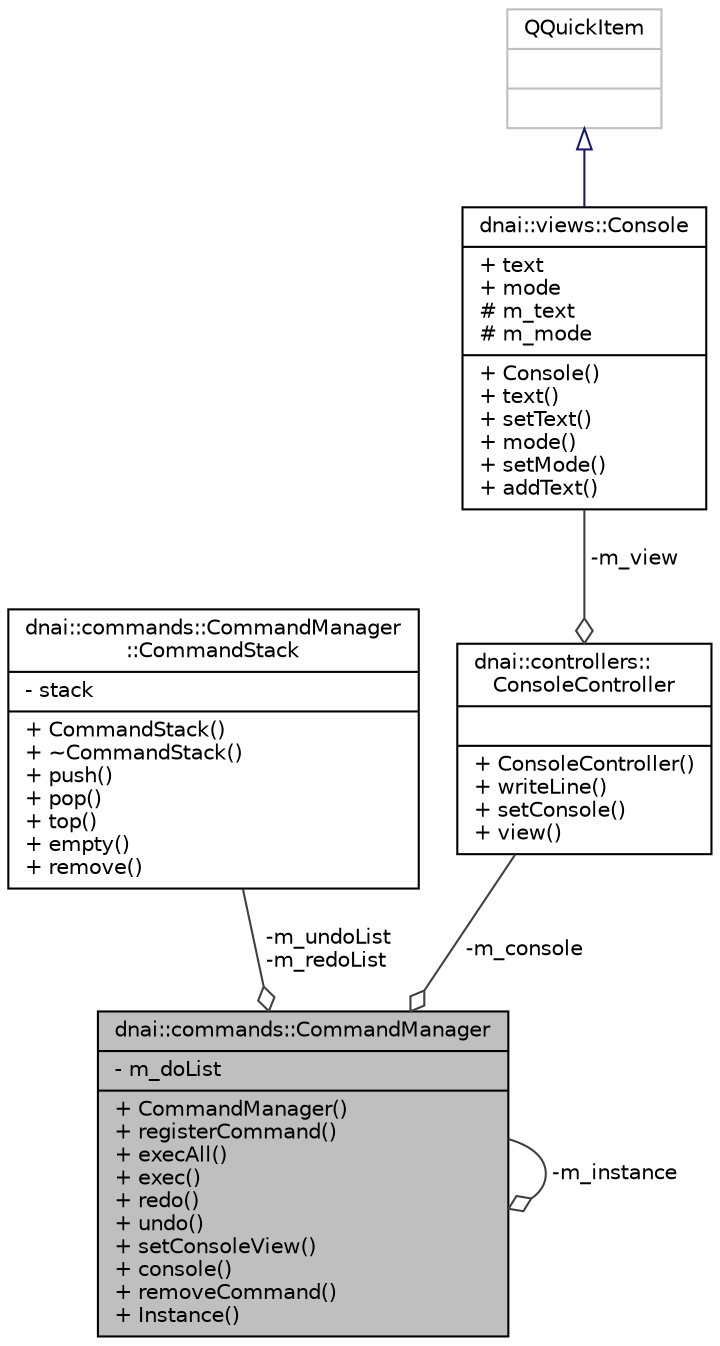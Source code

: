 digraph "dnai::commands::CommandManager"
{
  edge [fontname="Helvetica",fontsize="10",labelfontname="Helvetica",labelfontsize="10"];
  node [fontname="Helvetica",fontsize="10",shape=record];
  Node1 [label="{dnai::commands::CommandManager\n|- m_doList\l|+ CommandManager()\l+ registerCommand()\l+ execAll()\l+ exec()\l+ redo()\l+ undo()\l+ setConsoleView()\l+ console()\l+ removeCommand()\l+ Instance()\l}",height=0.2,width=0.4,color="black", fillcolor="grey75", style="filled", fontcolor="black"];
  Node2 -> Node1 [color="grey25",fontsize="10",style="solid",label=" -m_undoList\n-m_redoList" ,arrowhead="odiamond",fontname="Helvetica"];
  Node2 [label="{dnai::commands::CommandManager\l::CommandStack\n|- stack\l|+ CommandStack()\l+ ~CommandStack()\l+ push()\l+ pop()\l+ top()\l+ empty()\l+ remove()\l}",height=0.2,width=0.4,color="black", fillcolor="white", style="filled",URL="$classdnai_1_1commands_1_1_command_manager_1_1_command_stack.html",tooltip="The CommandStack class behaves like a stack of interface::ICommand * but allow to remove any command ..."];
  Node1 -> Node1 [color="grey25",fontsize="10",style="solid",label=" -m_instance" ,arrowhead="odiamond",fontname="Helvetica"];
  Node3 -> Node1 [color="grey25",fontsize="10",style="solid",label=" -m_console" ,arrowhead="odiamond",fontname="Helvetica"];
  Node3 [label="{dnai::controllers::\lConsoleController\n||+ ConsoleController()\l+ writeLine()\l+ setConsole()\l+ view()\l}",height=0.2,width=0.4,color="black", fillcolor="white", style="filled",URL="$classdnai_1_1controllers_1_1_console_controller.html"];
  Node4 -> Node3 [color="grey25",fontsize="10",style="solid",label=" -m_view" ,arrowhead="odiamond",fontname="Helvetica"];
  Node4 [label="{dnai::views::Console\n|+ text\l+ mode\l# m_text\l# m_mode\l|+ Console()\l+ text()\l+ setText()\l+ mode()\l+ setMode()\l+ addText()\l}",height=0.2,width=0.4,color="black", fillcolor="white", style="filled",URL="$classdnai_1_1views_1_1_console.html"];
  Node5 -> Node4 [dir="back",color="midnightblue",fontsize="10",style="solid",arrowtail="onormal",fontname="Helvetica"];
  Node5 [label="{QQuickItem\n||}",height=0.2,width=0.4,color="grey75", fillcolor="white", style="filled"];
}
